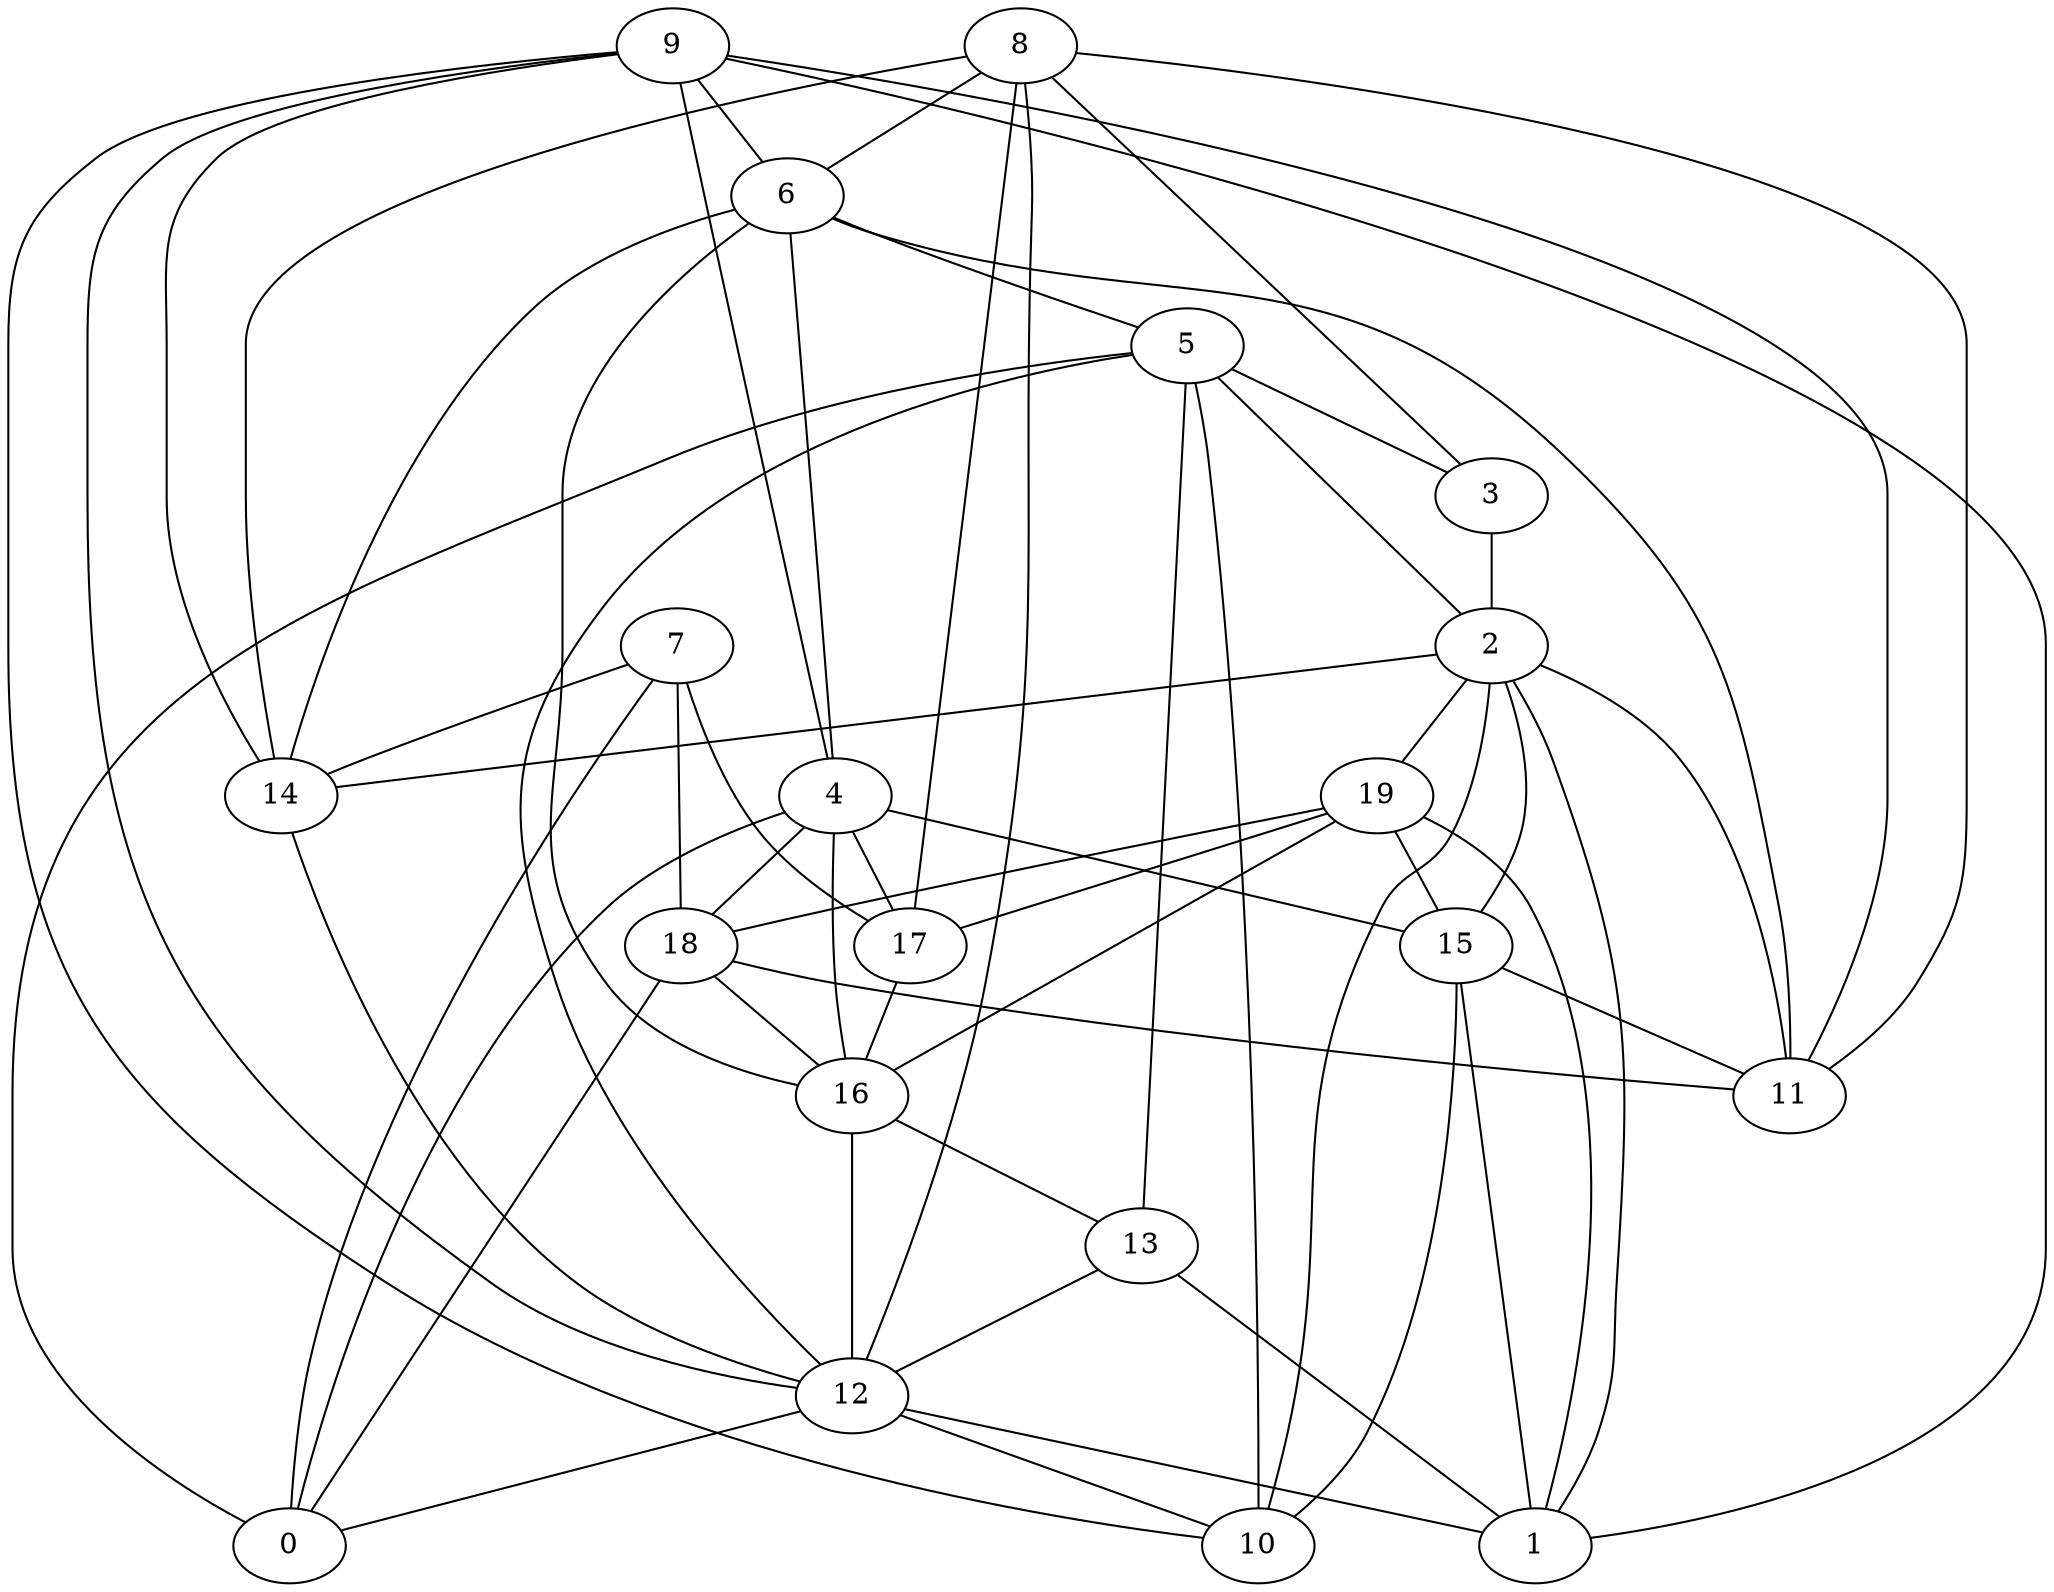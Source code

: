 digraph GG_graph {

subgraph G_graph {
edge [color = black]
"9" -> "4" [dir = none]
"9" -> "10" [dir = none]
"9" -> "6" [dir = none]
"9" -> "12" [dir = none]
"9" -> "11" [dir = none]
"18" -> "16" [dir = none]
"18" -> "0" [dir = none]
"7" -> "14" [dir = none]
"7" -> "18" [dir = none]
"7" -> "0" [dir = none]
"17" -> "16" [dir = none]
"8" -> "17" [dir = none]
"8" -> "6" [dir = none]
"4" -> "17" [dir = none]
"4" -> "18" [dir = none]
"4" -> "16" [dir = none]
"6" -> "5" [dir = none]
"6" -> "4" [dir = none]
"6" -> "14" [dir = none]
"19" -> "16" [dir = none]
"19" -> "18" [dir = none]
"19" -> "1" [dir = none]
"19" -> "15" [dir = none]
"2" -> "19" [dir = none]
"2" -> "10" [dir = none]
"15" -> "10" [dir = none]
"15" -> "11" [dir = none]
"15" -> "1" [dir = none]
"13" -> "1" [dir = none]
"13" -> "12" [dir = none]
"12" -> "1" [dir = none]
"16" -> "12" [dir = none]
"3" -> "2" [dir = none]
"5" -> "2" [dir = none]
"5" -> "12" [dir = none]
"5" -> "0" [dir = none]
"5" -> "10" [dir = none]
"5" -> "3" [dir = none]
"18" -> "11" [dir = none]
"2" -> "11" [dir = none]
"8" -> "12" [dir = none]
"9" -> "14" [dir = none]
"4" -> "0" [dir = none]
"8" -> "14" [dir = none]
"19" -> "17" [dir = none]
"6" -> "11" [dir = none]
"9" -> "1" [dir = none]
"16" -> "13" [dir = none]
"2" -> "14" [dir = none]
"14" -> "12" [dir = none]
"12" -> "10" [dir = none]
"6" -> "16" [dir = none]
"7" -> "17" [dir = none]
"12" -> "0" [dir = none]
"5" -> "13" [dir = none]
"2" -> "1" [dir = none]
"8" -> "11" [dir = none]
"2" -> "15" [dir = none]
"8" -> "3" [dir = none]
"4" -> "15" [dir = none]
}

}
